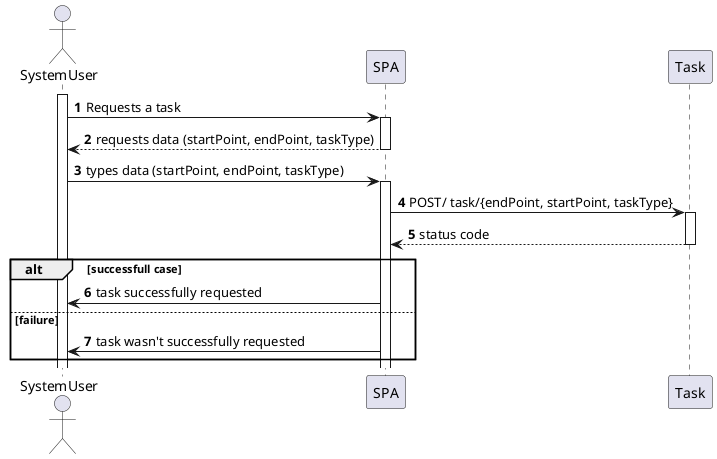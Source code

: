 @startuml

autonumber

actor SystemUser
activate SystemUser
SystemUser -> SPA : Requests a task
activate SPA
SPA --> SystemUser : requests data (startPoint, endPoint, taskType)
deactivate SPA
SystemUser -> SPA : types data (startPoint, endPoint, taskType)
activate SPA

SPA -> Task : POST/ task/{endPoint, startPoint, taskType}
activate Task
Task --> SPA : status code
deactivate Task

alt successfull case
    SPA -> SystemUser : task successfully requested
else failure
    SPA -> SystemUser : task wasn't successfully requested
end


@enduml